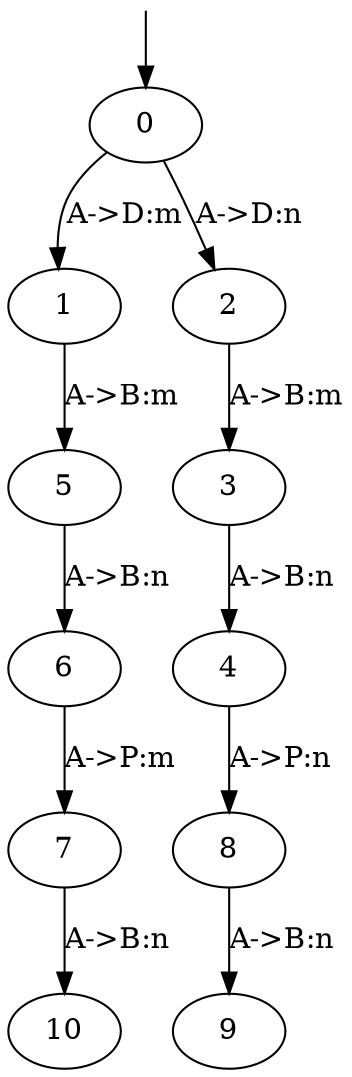 digraph BigExWb2 {
	s0 [label="" height=0 shape=none width=0]
		s0 -> 0
		0 -> 1 [label="A->D:m"]
		1 -> 5 [label="A->B:m"]
		0 -> 2 [label="A->D:n"]
		2 -> 3 [label="A->B:m"]
		5 -> 6 [label="A->B:n"]
		3 -> 4 [label="A->B:n"]
		6 -> 7 [label="A->P:m"]
		4 -> 8 [label="A->P:n"]
		8 -> 9 [label="A->B:n"]
		7 -> 10 [label="A->B:n"]
}
